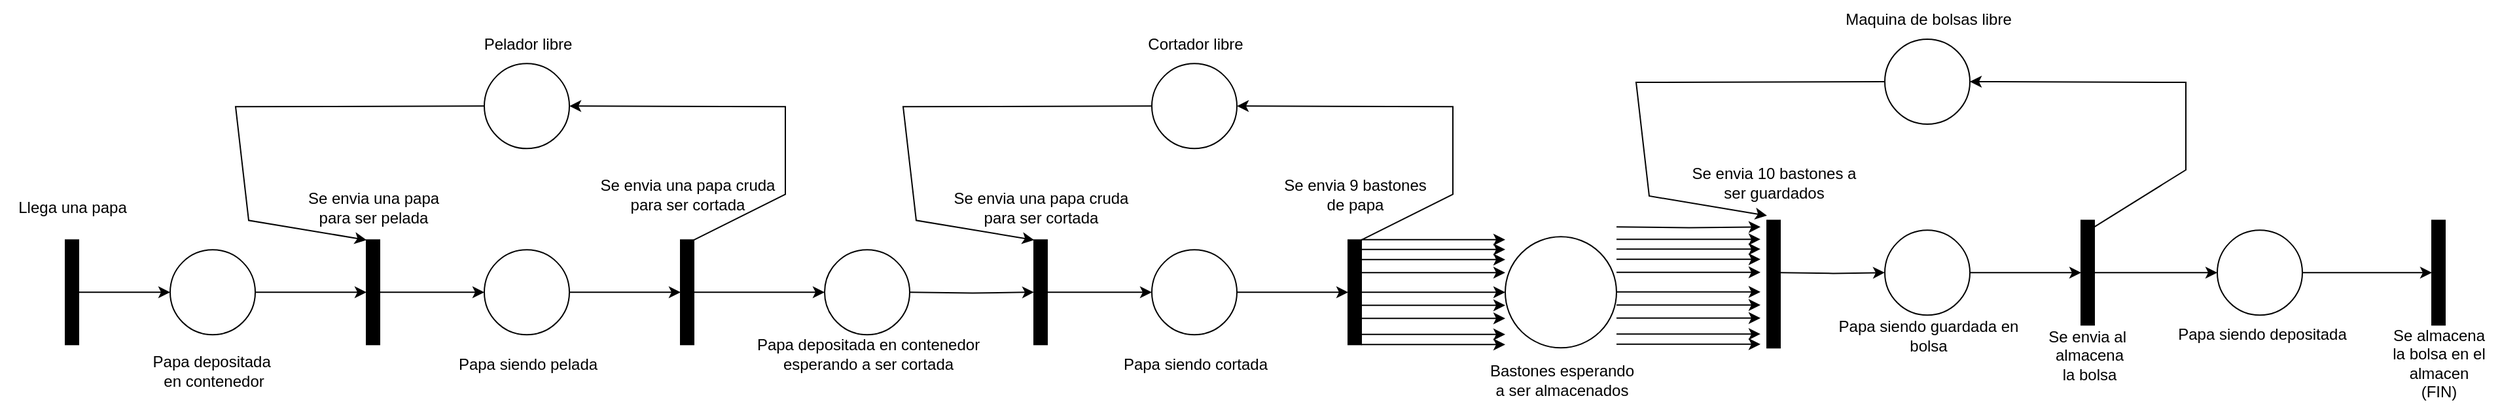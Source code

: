 <mxfile version="24.8.3">
  <diagram name="Page-1" id="RKHYT80hQdQlEy8_sSx6">
    <mxGraphModel dx="1687" dy="911" grid="0" gridSize="10" guides="1" tooltips="1" connect="1" arrows="1" fold="1" page="1" pageScale="1" pageWidth="1400" pageHeight="850" math="0" shadow="0">
      <root>
        <mxCell id="0" />
        <mxCell id="1" parent="0" />
        <mxCell id="EgX6Ls0Cp3N6tMKGIZ3b-8" value="" style="edgeStyle=orthogonalEdgeStyle;rounded=0;orthogonalLoop=1;jettySize=auto;html=1;curved=0;" edge="1" parent="1" source="EgX6Ls0Cp3N6tMKGIZ3b-5" target="EgX6Ls0Cp3N6tMKGIZ3b-7">
          <mxGeometry relative="1" as="geometry" />
        </mxCell>
        <mxCell id="EgX6Ls0Cp3N6tMKGIZ3b-5" value="" style="html=1;points=[[0,0,0,0,5],[0,1,0,0,-5],[1,0,0,0,5],[1,1,0,0,-5]];perimeter=orthogonalPerimeter;outlineConnect=0;targetShapes=umlLifeline;portConstraint=eastwest;newEdgeStyle={&quot;curved&quot;:0,&quot;rounded&quot;:0};fillColor=#000000;" vertex="1" parent="1">
          <mxGeometry x="463" y="421.65" width="10" height="80" as="geometry" />
        </mxCell>
        <mxCell id="EgX6Ls0Cp3N6tMKGIZ3b-12" value="" style="edgeStyle=orthogonalEdgeStyle;rounded=0;orthogonalLoop=1;jettySize=auto;html=1;" edge="1" parent="1" source="EgX6Ls0Cp3N6tMKGIZ3b-7" target="EgX6Ls0Cp3N6tMKGIZ3b-11">
          <mxGeometry relative="1" as="geometry" />
        </mxCell>
        <mxCell id="EgX6Ls0Cp3N6tMKGIZ3b-7" value="" style="ellipse;whiteSpace=wrap;html=1;aspect=fixed;" vertex="1" parent="1">
          <mxGeometry x="543" y="429.15" width="65" height="65" as="geometry" />
        </mxCell>
        <mxCell id="EgX6Ls0Cp3N6tMKGIZ3b-9" value="&lt;div&gt;Papa depositada&amp;nbsp;&lt;/div&gt;&lt;div&gt;en contenedor&lt;/div&gt;" style="text;html=1;align=center;verticalAlign=middle;resizable=0;points=[];autosize=1;strokeColor=none;fillColor=none;" vertex="1" parent="1">
          <mxGeometry x="515.5" y="501.65" width="120" height="40" as="geometry" />
        </mxCell>
        <mxCell id="EgX6Ls0Cp3N6tMKGIZ3b-10" value="Llega una papa" style="text;html=1;align=center;verticalAlign=middle;resizable=0;points=[];autosize=1;strokeColor=none;fillColor=none;" vertex="1" parent="1">
          <mxGeometry x="413" y="381.65" width="110" height="30" as="geometry" />
        </mxCell>
        <mxCell id="EgX6Ls0Cp3N6tMKGIZ3b-16" value="" style="edgeStyle=orthogonalEdgeStyle;rounded=0;orthogonalLoop=1;jettySize=auto;html=1;curved=0;" edge="1" parent="1" source="EgX6Ls0Cp3N6tMKGIZ3b-11" target="EgX6Ls0Cp3N6tMKGIZ3b-15">
          <mxGeometry relative="1" as="geometry" />
        </mxCell>
        <mxCell id="EgX6Ls0Cp3N6tMKGIZ3b-11" value="" style="html=1;points=[[0,0,0,0,5],[0,1,0,0,-5],[1,0,0,0,5],[1,1,0,0,-5]];perimeter=orthogonalPerimeter;outlineConnect=0;targetShapes=umlLifeline;portConstraint=eastwest;newEdgeStyle={&quot;curved&quot;:0,&quot;rounded&quot;:0};fillColor=#000000;" vertex="1" parent="1">
          <mxGeometry x="693" y="421.65" width="10" height="80" as="geometry" />
        </mxCell>
        <mxCell id="EgX6Ls0Cp3N6tMKGIZ3b-13" value="&lt;div&gt;Se envia una papa&lt;/div&gt;&lt;div&gt;para ser pelada&lt;br&gt;&lt;/div&gt;" style="text;html=1;align=center;verticalAlign=middle;resizable=0;points=[];autosize=1;strokeColor=none;fillColor=none;" vertex="1" parent="1">
          <mxGeometry x="633" y="376.65" width="130" height="40" as="geometry" />
        </mxCell>
        <mxCell id="EgX6Ls0Cp3N6tMKGIZ3b-20" value="" style="edgeStyle=orthogonalEdgeStyle;rounded=0;orthogonalLoop=1;jettySize=auto;html=1;" edge="1" parent="1" source="EgX6Ls0Cp3N6tMKGIZ3b-15" target="EgX6Ls0Cp3N6tMKGIZ3b-19">
          <mxGeometry relative="1" as="geometry" />
        </mxCell>
        <mxCell id="EgX6Ls0Cp3N6tMKGIZ3b-15" value="" style="ellipse;whiteSpace=wrap;html=1;aspect=fixed;" vertex="1" parent="1">
          <mxGeometry x="783" y="429.15" width="65" height="65" as="geometry" />
        </mxCell>
        <mxCell id="EgX6Ls0Cp3N6tMKGIZ3b-17" value="Papa siendo pelada" style="text;html=1;align=center;verticalAlign=middle;resizable=0;points=[];autosize=1;strokeColor=none;fillColor=none;" vertex="1" parent="1">
          <mxGeometry x="750.5" y="501.65" width="130" height="30" as="geometry" />
        </mxCell>
        <mxCell id="EgX6Ls0Cp3N6tMKGIZ3b-19" value="" style="html=1;points=[[0,0,0,0,5],[0,1,0,0,-5],[1,0,0,0,5],[1,1,0,0,-5]];perimeter=orthogonalPerimeter;outlineConnect=0;targetShapes=umlLifeline;portConstraint=eastwest;newEdgeStyle={&quot;curved&quot;:0,&quot;rounded&quot;:0};fillColor=#000000;" vertex="1" parent="1">
          <mxGeometry x="933" y="421.65" width="10" height="80" as="geometry" />
        </mxCell>
        <mxCell id="EgX6Ls0Cp3N6tMKGIZ3b-21" value="" style="ellipse;whiteSpace=wrap;html=1;aspect=fixed;" vertex="1" parent="1">
          <mxGeometry x="783" y="286.65" width="65" height="65" as="geometry" />
        </mxCell>
        <mxCell id="EgX6Ls0Cp3N6tMKGIZ3b-22" value="Pelador libre" style="text;html=1;align=center;verticalAlign=middle;resizable=0;points=[];autosize=1;strokeColor=none;fillColor=none;" vertex="1" parent="1">
          <mxGeometry x="770.5" y="256.65" width="90" height="30" as="geometry" />
        </mxCell>
        <mxCell id="EgX6Ls0Cp3N6tMKGIZ3b-23" value="" style="endArrow=classic;html=1;rounded=0;entryX=1;entryY=0.5;entryDx=0;entryDy=0;" edge="1" parent="1" source="EgX6Ls0Cp3N6tMKGIZ3b-19" target="EgX6Ls0Cp3N6tMKGIZ3b-21">
          <mxGeometry width="50" height="50" relative="1" as="geometry">
            <mxPoint x="873" y="466.65" as="sourcePoint" />
            <mxPoint x="923" y="416.65" as="targetPoint" />
            <Array as="points">
              <mxPoint x="1013" y="386.65" />
              <mxPoint x="1013" y="319.65" />
            </Array>
          </mxGeometry>
        </mxCell>
        <mxCell id="EgX6Ls0Cp3N6tMKGIZ3b-24" value="" style="endArrow=classic;html=1;rounded=0;exitX=0;exitY=0.5;exitDx=0;exitDy=0;" edge="1" parent="1" source="EgX6Ls0Cp3N6tMKGIZ3b-21" target="EgX6Ls0Cp3N6tMKGIZ3b-11">
          <mxGeometry width="50" height="50" relative="1" as="geometry">
            <mxPoint x="893" y="446.65" as="sourcePoint" />
            <mxPoint x="943" y="396.65" as="targetPoint" />
            <Array as="points">
              <mxPoint x="593" y="319.65" />
              <mxPoint x="603" y="406.65" />
            </Array>
          </mxGeometry>
        </mxCell>
        <mxCell id="EgX6Ls0Cp3N6tMKGIZ3b-26" value="" style="edgeStyle=orthogonalEdgeStyle;rounded=0;orthogonalLoop=1;jettySize=auto;html=1;exitX=1;exitY=0.5;exitDx=0;exitDy=0;" edge="1" parent="1" target="EgX6Ls0Cp3N6tMKGIZ3b-28">
          <mxGeometry relative="1" as="geometry">
            <mxPoint x="1108" y="461.65" as="sourcePoint" />
          </mxGeometry>
        </mxCell>
        <mxCell id="EgX6Ls0Cp3N6tMKGIZ3b-27" value="" style="edgeStyle=orthogonalEdgeStyle;rounded=0;orthogonalLoop=1;jettySize=auto;html=1;curved=0;" edge="1" parent="1" source="EgX6Ls0Cp3N6tMKGIZ3b-28" target="EgX6Ls0Cp3N6tMKGIZ3b-31">
          <mxGeometry relative="1" as="geometry" />
        </mxCell>
        <mxCell id="EgX6Ls0Cp3N6tMKGIZ3b-28" value="" style="html=1;points=[[0,0,0,0,5],[0,1,0,0,-5],[1,0,0,0,5],[1,1,0,0,-5]];perimeter=orthogonalPerimeter;outlineConnect=0;targetShapes=umlLifeline;portConstraint=eastwest;newEdgeStyle={&quot;curved&quot;:0,&quot;rounded&quot;:0};fillColor=#000000;" vertex="1" parent="1">
          <mxGeometry x="1203" y="421.65" width="10" height="80" as="geometry" />
        </mxCell>
        <mxCell id="EgX6Ls0Cp3N6tMKGIZ3b-29" value="&lt;div&gt;Se envia una papa cruda&lt;br&gt;&lt;/div&gt;&lt;div&gt;para ser cortada&lt;br&gt;&lt;/div&gt;" style="text;html=1;align=center;verticalAlign=middle;resizable=0;points=[];autosize=1;strokeColor=none;fillColor=none;" vertex="1" parent="1">
          <mxGeometry x="1128" y="376.65" width="160" height="40" as="geometry" />
        </mxCell>
        <mxCell id="EgX6Ls0Cp3N6tMKGIZ3b-30" value="" style="edgeStyle=orthogonalEdgeStyle;rounded=0;orthogonalLoop=1;jettySize=auto;html=1;" edge="1" parent="1" source="EgX6Ls0Cp3N6tMKGIZ3b-31" target="EgX6Ls0Cp3N6tMKGIZ3b-33">
          <mxGeometry relative="1" as="geometry" />
        </mxCell>
        <mxCell id="EgX6Ls0Cp3N6tMKGIZ3b-31" value="" style="ellipse;whiteSpace=wrap;html=1;aspect=fixed;" vertex="1" parent="1">
          <mxGeometry x="1293" y="429.15" width="65" height="65" as="geometry" />
        </mxCell>
        <mxCell id="EgX6Ls0Cp3N6tMKGIZ3b-32" value="Papa siendo cortada" style="text;html=1;align=center;verticalAlign=middle;resizable=0;points=[];autosize=1;strokeColor=none;fillColor=none;" vertex="1" parent="1">
          <mxGeometry x="1255.5" y="501.65" width="140" height="30" as="geometry" />
        </mxCell>
        <mxCell id="EgX6Ls0Cp3N6tMKGIZ3b-45" value="" style="edgeStyle=orthogonalEdgeStyle;rounded=0;orthogonalLoop=1;jettySize=auto;html=1;curved=0;" edge="1" parent="1" source="EgX6Ls0Cp3N6tMKGIZ3b-33" target="EgX6Ls0Cp3N6tMKGIZ3b-43">
          <mxGeometry relative="1" as="geometry" />
        </mxCell>
        <mxCell id="EgX6Ls0Cp3N6tMKGIZ3b-33" value="" style="html=1;points=[[0,0,0,0,5],[0,1,0,0,-5],[1,0,0,0,5],[1,1,0,0,-5]];perimeter=orthogonalPerimeter;outlineConnect=0;targetShapes=umlLifeline;portConstraint=eastwest;newEdgeStyle={&quot;curved&quot;:0,&quot;rounded&quot;:0};fillColor=#000000;" vertex="1" parent="1">
          <mxGeometry x="1443" y="421.65" width="10" height="80" as="geometry" />
        </mxCell>
        <mxCell id="EgX6Ls0Cp3N6tMKGIZ3b-34" value="" style="ellipse;whiteSpace=wrap;html=1;aspect=fixed;" vertex="1" parent="1">
          <mxGeometry x="1293" y="286.65" width="65" height="65" as="geometry" />
        </mxCell>
        <mxCell id="EgX6Ls0Cp3N6tMKGIZ3b-35" value="Cortador libre" style="text;html=1;align=center;verticalAlign=middle;resizable=0;points=[];autosize=1;strokeColor=none;fillColor=none;" vertex="1" parent="1">
          <mxGeometry x="1275.5" y="256.65" width="100" height="30" as="geometry" />
        </mxCell>
        <mxCell id="EgX6Ls0Cp3N6tMKGIZ3b-36" value="" style="endArrow=classic;html=1;rounded=0;entryX=1;entryY=0.5;entryDx=0;entryDy=0;" edge="1" parent="1" source="EgX6Ls0Cp3N6tMKGIZ3b-33" target="EgX6Ls0Cp3N6tMKGIZ3b-34">
          <mxGeometry width="50" height="50" relative="1" as="geometry">
            <mxPoint x="1383" y="466.65" as="sourcePoint" />
            <mxPoint x="1433" y="416.65" as="targetPoint" />
            <Array as="points">
              <mxPoint x="1523" y="386.65" />
              <mxPoint x="1523" y="319.65" />
            </Array>
          </mxGeometry>
        </mxCell>
        <mxCell id="EgX6Ls0Cp3N6tMKGIZ3b-37" value="" style="endArrow=classic;html=1;rounded=0;exitX=0;exitY=0.5;exitDx=0;exitDy=0;" edge="1" parent="1" source="EgX6Ls0Cp3N6tMKGIZ3b-34" target="EgX6Ls0Cp3N6tMKGIZ3b-28">
          <mxGeometry width="50" height="50" relative="1" as="geometry">
            <mxPoint x="1403" y="446.65" as="sourcePoint" />
            <mxPoint x="1453" y="396.65" as="targetPoint" />
            <Array as="points">
              <mxPoint x="1103" y="319.65" />
              <mxPoint x="1113" y="406.65" />
            </Array>
          </mxGeometry>
        </mxCell>
        <mxCell id="EgX6Ls0Cp3N6tMKGIZ3b-38" value="&lt;div&gt;Se envia una papa cruda&lt;br&gt;&lt;/div&gt;&lt;div&gt;para ser cortada&lt;br&gt;&lt;/div&gt;" style="text;html=1;align=center;verticalAlign=middle;resizable=0;points=[];autosize=1;strokeColor=none;fillColor=none;" vertex="1" parent="1">
          <mxGeometry x="858" y="366.65" width="160" height="40" as="geometry" />
        </mxCell>
        <mxCell id="EgX6Ls0Cp3N6tMKGIZ3b-40" value="" style="edgeStyle=orthogonalEdgeStyle;rounded=0;orthogonalLoop=1;jettySize=auto;html=1;" edge="1" parent="1" source="EgX6Ls0Cp3N6tMKGIZ3b-19" target="EgX6Ls0Cp3N6tMKGIZ3b-39">
          <mxGeometry relative="1" as="geometry">
            <mxPoint x="943" y="461.65" as="sourcePoint" />
            <mxPoint x="1133" y="461.65" as="targetPoint" />
          </mxGeometry>
        </mxCell>
        <mxCell id="EgX6Ls0Cp3N6tMKGIZ3b-39" value="" style="ellipse;whiteSpace=wrap;html=1;aspect=fixed;" vertex="1" parent="1">
          <mxGeometry x="1043" y="429.15" width="65" height="65" as="geometry" />
        </mxCell>
        <mxCell id="EgX6Ls0Cp3N6tMKGIZ3b-41" value="&lt;div&gt;Papa depositada en contenedor&lt;/div&gt;&lt;div&gt;esperando a ser cortada&lt;br&gt;&lt;/div&gt;" style="text;html=1;align=center;verticalAlign=middle;resizable=0;points=[];autosize=1;strokeColor=none;fillColor=none;" vertex="1" parent="1">
          <mxGeometry x="975.5" y="489.15" width="200" height="40" as="geometry" />
        </mxCell>
        <mxCell id="EgX6Ls0Cp3N6tMKGIZ3b-43" value="" style="ellipse;whiteSpace=wrap;html=1;aspect=fixed;" vertex="1" parent="1">
          <mxGeometry x="1563" y="419.15" width="85" height="85" as="geometry" />
        </mxCell>
        <mxCell id="EgX6Ls0Cp3N6tMKGIZ3b-46" value="" style="edgeStyle=orthogonalEdgeStyle;rounded=0;orthogonalLoop=1;jettySize=auto;html=1;curved=0;" edge="1" parent="1">
          <mxGeometry relative="1" as="geometry">
            <mxPoint x="1453" y="471.65" as="sourcePoint" />
            <mxPoint x="1563" y="471.65" as="targetPoint" />
          </mxGeometry>
        </mxCell>
        <mxCell id="EgX6Ls0Cp3N6tMKGIZ3b-47" value="" style="edgeStyle=orthogonalEdgeStyle;rounded=0;orthogonalLoop=1;jettySize=auto;html=1;curved=0;" edge="1" parent="1">
          <mxGeometry relative="1" as="geometry">
            <mxPoint x="1453" y="481.65" as="sourcePoint" />
            <mxPoint x="1563" y="481.65" as="targetPoint" />
          </mxGeometry>
        </mxCell>
        <mxCell id="EgX6Ls0Cp3N6tMKGIZ3b-48" value="" style="edgeStyle=orthogonalEdgeStyle;rounded=0;orthogonalLoop=1;jettySize=auto;html=1;curved=0;" edge="1" parent="1">
          <mxGeometry relative="1" as="geometry">
            <mxPoint x="1453" y="493.87" as="sourcePoint" />
            <mxPoint x="1563" y="493.87" as="targetPoint" />
          </mxGeometry>
        </mxCell>
        <mxCell id="EgX6Ls0Cp3N6tMKGIZ3b-49" value="" style="edgeStyle=orthogonalEdgeStyle;rounded=0;orthogonalLoop=1;jettySize=auto;html=1;curved=0;" edge="1" parent="1">
          <mxGeometry relative="1" as="geometry">
            <mxPoint x="1453" y="501.65" as="sourcePoint" />
            <mxPoint x="1563" y="501.65" as="targetPoint" />
          </mxGeometry>
        </mxCell>
        <mxCell id="EgX6Ls0Cp3N6tMKGIZ3b-50" value="" style="edgeStyle=orthogonalEdgeStyle;rounded=0;orthogonalLoop=1;jettySize=auto;html=1;curved=0;" edge="1" parent="1">
          <mxGeometry relative="1" as="geometry">
            <mxPoint x="1453" y="446.65" as="sourcePoint" />
            <mxPoint x="1563" y="446.65" as="targetPoint" />
          </mxGeometry>
        </mxCell>
        <mxCell id="EgX6Ls0Cp3N6tMKGIZ3b-51" value="" style="edgeStyle=orthogonalEdgeStyle;rounded=0;orthogonalLoop=1;jettySize=auto;html=1;curved=0;" edge="1" parent="1">
          <mxGeometry relative="1" as="geometry">
            <mxPoint x="1453" y="436.65" as="sourcePoint" />
            <mxPoint x="1563" y="436.65" as="targetPoint" />
          </mxGeometry>
        </mxCell>
        <mxCell id="EgX6Ls0Cp3N6tMKGIZ3b-52" value="" style="edgeStyle=orthogonalEdgeStyle;rounded=0;orthogonalLoop=1;jettySize=auto;html=1;curved=0;" edge="1" parent="1">
          <mxGeometry relative="1" as="geometry">
            <mxPoint x="1453" y="428.87" as="sourcePoint" />
            <mxPoint x="1563" y="428.87" as="targetPoint" />
          </mxGeometry>
        </mxCell>
        <mxCell id="EgX6Ls0Cp3N6tMKGIZ3b-53" value="" style="edgeStyle=orthogonalEdgeStyle;rounded=0;orthogonalLoop=1;jettySize=auto;html=1;curved=0;" edge="1" parent="1">
          <mxGeometry relative="1" as="geometry">
            <mxPoint x="1453" y="421.37" as="sourcePoint" />
            <mxPoint x="1563" y="421.37" as="targetPoint" />
          </mxGeometry>
        </mxCell>
        <mxCell id="EgX6Ls0Cp3N6tMKGIZ3b-64" value="" style="edgeStyle=orthogonalEdgeStyle;rounded=0;orthogonalLoop=1;jettySize=auto;html=1;curved=0;" edge="1" parent="1">
          <mxGeometry relative="1" as="geometry">
            <mxPoint x="1758" y="461.38" as="targetPoint" />
            <mxPoint x="1648" y="461.401" as="sourcePoint" />
          </mxGeometry>
        </mxCell>
        <mxCell id="EgX6Ls0Cp3N6tMKGIZ3b-66" value="" style="edgeStyle=orthogonalEdgeStyle;rounded=0;orthogonalLoop=1;jettySize=auto;html=1;curved=0;" edge="1" parent="1">
          <mxGeometry relative="1" as="geometry">
            <mxPoint x="1648" y="471.38" as="sourcePoint" />
            <mxPoint x="1758" y="471.38" as="targetPoint" />
          </mxGeometry>
        </mxCell>
        <mxCell id="EgX6Ls0Cp3N6tMKGIZ3b-67" value="" style="edgeStyle=orthogonalEdgeStyle;rounded=0;orthogonalLoop=1;jettySize=auto;html=1;curved=0;" edge="1" parent="1">
          <mxGeometry relative="1" as="geometry">
            <mxPoint x="1648" y="481.38" as="sourcePoint" />
            <mxPoint x="1758" y="481.38" as="targetPoint" />
          </mxGeometry>
        </mxCell>
        <mxCell id="EgX6Ls0Cp3N6tMKGIZ3b-68" value="" style="edgeStyle=orthogonalEdgeStyle;rounded=0;orthogonalLoop=1;jettySize=auto;html=1;curved=0;" edge="1" parent="1">
          <mxGeometry relative="1" as="geometry">
            <mxPoint x="1648" y="493.6" as="sourcePoint" />
            <mxPoint x="1758" y="493.6" as="targetPoint" />
          </mxGeometry>
        </mxCell>
        <mxCell id="EgX6Ls0Cp3N6tMKGIZ3b-69" value="" style="edgeStyle=orthogonalEdgeStyle;rounded=0;orthogonalLoop=1;jettySize=auto;html=1;curved=0;" edge="1" parent="1">
          <mxGeometry relative="1" as="geometry">
            <mxPoint x="1648" y="501.38" as="sourcePoint" />
            <mxPoint x="1758" y="501.38" as="targetPoint" />
          </mxGeometry>
        </mxCell>
        <mxCell id="EgX6Ls0Cp3N6tMKGIZ3b-70" value="" style="edgeStyle=orthogonalEdgeStyle;rounded=0;orthogonalLoop=1;jettySize=auto;html=1;curved=0;" edge="1" parent="1">
          <mxGeometry relative="1" as="geometry">
            <mxPoint x="1648" y="446.38" as="sourcePoint" />
            <mxPoint x="1758" y="446.38" as="targetPoint" />
          </mxGeometry>
        </mxCell>
        <mxCell id="EgX6Ls0Cp3N6tMKGIZ3b-71" value="" style="edgeStyle=orthogonalEdgeStyle;rounded=0;orthogonalLoop=1;jettySize=auto;html=1;curved=0;" edge="1" parent="1">
          <mxGeometry relative="1" as="geometry">
            <mxPoint x="1648" y="436.38" as="sourcePoint" />
            <mxPoint x="1758" y="436.38" as="targetPoint" />
          </mxGeometry>
        </mxCell>
        <mxCell id="EgX6Ls0Cp3N6tMKGIZ3b-72" value="" style="edgeStyle=orthogonalEdgeStyle;rounded=0;orthogonalLoop=1;jettySize=auto;html=1;curved=0;" edge="1" parent="1">
          <mxGeometry relative="1" as="geometry">
            <mxPoint x="1648" y="428.6" as="sourcePoint" />
            <mxPoint x="1758" y="428.6" as="targetPoint" />
          </mxGeometry>
        </mxCell>
        <mxCell id="EgX6Ls0Cp3N6tMKGIZ3b-73" value="" style="edgeStyle=orthogonalEdgeStyle;rounded=0;orthogonalLoop=1;jettySize=auto;html=1;curved=0;" edge="1" parent="1">
          <mxGeometry relative="1" as="geometry">
            <mxPoint x="1648" y="421.1" as="sourcePoint" />
            <mxPoint x="1758" y="421.1" as="targetPoint" />
          </mxGeometry>
        </mxCell>
        <mxCell id="EgX6Ls0Cp3N6tMKGIZ3b-74" value="" style="edgeStyle=orthogonalEdgeStyle;rounded=0;orthogonalLoop=1;jettySize=auto;html=1;curved=0;" edge="1" parent="1">
          <mxGeometry relative="1" as="geometry">
            <mxPoint x="1758" y="411.65" as="targetPoint" />
            <mxPoint x="1648" y="411.671" as="sourcePoint" />
          </mxGeometry>
        </mxCell>
        <mxCell id="EgX6Ls0Cp3N6tMKGIZ3b-75" value="" style="html=1;points=[[0,0,0,0,5],[0,1,0,0,-5],[1,0,0,0,5],[1,1,0,0,-5]];perimeter=orthogonalPerimeter;outlineConnect=0;targetShapes=umlLifeline;portConstraint=eastwest;newEdgeStyle={&quot;curved&quot;:0,&quot;rounded&quot;:0};fillColor=#000000;" vertex="1" parent="1">
          <mxGeometry x="1763" y="406.65" width="10" height="97.5" as="geometry" />
        </mxCell>
        <mxCell id="EgX6Ls0Cp3N6tMKGIZ3b-76" value="&lt;div&gt;Se envia 10 bastones a&lt;/div&gt;&lt;div&gt;ser guardados&lt;br&gt;&lt;/div&gt;" style="text;html=1;align=center;verticalAlign=middle;resizable=0;points=[];autosize=1;strokeColor=none;fillColor=none;" vertex="1" parent="1">
          <mxGeometry x="1693" y="358" width="150" height="40" as="geometry" />
        </mxCell>
        <mxCell id="EgX6Ls0Cp3N6tMKGIZ3b-77" value="" style="ellipse;whiteSpace=wrap;html=1;aspect=fixed;" vertex="1" parent="1">
          <mxGeometry x="1853" y="268" width="65" height="65" as="geometry" />
        </mxCell>
        <mxCell id="EgX6Ls0Cp3N6tMKGIZ3b-78" value="Maquina de bolsas libre" style="text;html=1;align=center;verticalAlign=middle;resizable=0;points=[];autosize=1;strokeColor=none;fillColor=none;" vertex="1" parent="1">
          <mxGeometry x="1805.5" y="238" width="160" height="30" as="geometry" />
        </mxCell>
        <mxCell id="EgX6Ls0Cp3N6tMKGIZ3b-79" value="" style="endArrow=classic;html=1;rounded=0;entryX=1;entryY=0.5;entryDx=0;entryDy=0;exitX=1;exitY=0;exitDx=0;exitDy=5;exitPerimeter=0;" edge="1" parent="1" target="EgX6Ls0Cp3N6tMKGIZ3b-77" source="EgX6Ls0Cp3N6tMKGIZ3b-88">
          <mxGeometry width="50" height="50" relative="1" as="geometry">
            <mxPoint x="2013" y="403" as="sourcePoint" />
            <mxPoint x="1993" y="398" as="targetPoint" />
            <Array as="points">
              <mxPoint x="2083" y="368" />
              <mxPoint x="2083" y="301" />
            </Array>
          </mxGeometry>
        </mxCell>
        <mxCell id="EgX6Ls0Cp3N6tMKGIZ3b-80" value="" style="endArrow=classic;html=1;rounded=0;exitX=0;exitY=0.5;exitDx=0;exitDy=0;" edge="1" parent="1" source="EgX6Ls0Cp3N6tMKGIZ3b-77">
          <mxGeometry width="50" height="50" relative="1" as="geometry">
            <mxPoint x="1963" y="428" as="sourcePoint" />
            <mxPoint x="1763" y="403" as="targetPoint" />
            <Array as="points">
              <mxPoint x="1663" y="301" />
              <mxPoint x="1673" y="388" />
            </Array>
          </mxGeometry>
        </mxCell>
        <mxCell id="EgX6Ls0Cp3N6tMKGIZ3b-83" value="" style="edgeStyle=orthogonalEdgeStyle;rounded=0;orthogonalLoop=1;jettySize=auto;html=1;curved=0;" edge="1" parent="1" target="EgX6Ls0Cp3N6tMKGIZ3b-86">
          <mxGeometry relative="1" as="geometry">
            <mxPoint x="1773" y="446.65" as="sourcePoint" />
          </mxGeometry>
        </mxCell>
        <mxCell id="EgX6Ls0Cp3N6tMKGIZ3b-85" value="" style="edgeStyle=orthogonalEdgeStyle;rounded=0;orthogonalLoop=1;jettySize=auto;html=1;" edge="1" parent="1" source="EgX6Ls0Cp3N6tMKGIZ3b-86" target="EgX6Ls0Cp3N6tMKGIZ3b-88">
          <mxGeometry relative="1" as="geometry" />
        </mxCell>
        <mxCell id="EgX6Ls0Cp3N6tMKGIZ3b-86" value="" style="ellipse;whiteSpace=wrap;html=1;aspect=fixed;" vertex="1" parent="1">
          <mxGeometry x="1853" y="414.15" width="65" height="65" as="geometry" />
        </mxCell>
        <mxCell id="EgX6Ls0Cp3N6tMKGIZ3b-87" value="&lt;div&gt;Papa siendo guardada en&lt;/div&gt;&lt;div&gt;bolsa&lt;br&gt;&lt;/div&gt;" style="text;html=1;align=center;verticalAlign=middle;resizable=0;points=[];autosize=1;strokeColor=none;fillColor=none;" vertex="1" parent="1">
          <mxGeometry x="1805.5" y="474.15" width="161" height="41" as="geometry" />
        </mxCell>
        <mxCell id="EgX6Ls0Cp3N6tMKGIZ3b-95" value="" style="edgeStyle=orthogonalEdgeStyle;rounded=0;orthogonalLoop=1;jettySize=auto;html=1;curved=0;entryX=0;entryY=0.5;entryDx=0;entryDy=0;" edge="1" parent="1" source="EgX6Ls0Cp3N6tMKGIZ3b-88" target="EgX6Ls0Cp3N6tMKGIZ3b-92">
          <mxGeometry relative="1" as="geometry" />
        </mxCell>
        <mxCell id="EgX6Ls0Cp3N6tMKGIZ3b-88" value="" style="html=1;points=[[0,0,0,0,5],[0,1,0,0,-5],[1,0,0,0,5],[1,1,0,0,-5]];perimeter=orthogonalPerimeter;outlineConnect=0;targetShapes=umlLifeline;portConstraint=eastwest;newEdgeStyle={&quot;curved&quot;:0,&quot;rounded&quot;:0};fillColor=#000000;" vertex="1" parent="1">
          <mxGeometry x="2003" y="406.65" width="10" height="80" as="geometry" />
        </mxCell>
        <mxCell id="EgX6Ls0Cp3N6tMKGIZ3b-89" value="&lt;div&gt;Se envia al&amp;nbsp;&lt;/div&gt;&lt;div&gt;almacena&lt;/div&gt;&lt;div&gt;la bolsa&lt;br&gt;&lt;/div&gt;" style="text;html=1;align=center;verticalAlign=middle;resizable=0;points=[];autosize=1;strokeColor=none;fillColor=none;" vertex="1" parent="1">
          <mxGeometry x="1968" y="482.15" width="81" height="55" as="geometry" />
        </mxCell>
        <mxCell id="EgX6Ls0Cp3N6tMKGIZ3b-90" value="&lt;div&gt;Se envia 9 bastones&lt;/div&gt;&lt;div&gt;de papa&lt;br&gt;&lt;/div&gt;" style="text;html=1;align=center;verticalAlign=middle;resizable=0;points=[];autosize=1;strokeColor=none;fillColor=none;" vertex="1" parent="1">
          <mxGeometry x="1378" y="366.65" width="140" height="40" as="geometry" />
        </mxCell>
        <mxCell id="EgX6Ls0Cp3N6tMKGIZ3b-91" value="&lt;div&gt;Bastones esperando&lt;/div&gt;&lt;div&gt;a ser almacenados&lt;br&gt;&lt;/div&gt;" style="text;html=1;align=center;verticalAlign=middle;resizable=0;points=[];autosize=1;strokeColor=none;fillColor=none;" vertex="1" parent="1">
          <mxGeometry x="1535.5" y="509.15" width="140" height="40" as="geometry" />
        </mxCell>
        <mxCell id="EgX6Ls0Cp3N6tMKGIZ3b-97" value="" style="edgeStyle=orthogonalEdgeStyle;rounded=0;orthogonalLoop=1;jettySize=auto;html=1;" edge="1" parent="1" source="EgX6Ls0Cp3N6tMKGIZ3b-92" target="EgX6Ls0Cp3N6tMKGIZ3b-96">
          <mxGeometry relative="1" as="geometry" />
        </mxCell>
        <mxCell id="EgX6Ls0Cp3N6tMKGIZ3b-92" value="" style="ellipse;whiteSpace=wrap;html=1;aspect=fixed;" vertex="1" parent="1">
          <mxGeometry x="2107" y="414.15" width="65" height="65" as="geometry" />
        </mxCell>
        <mxCell id="EgX6Ls0Cp3N6tMKGIZ3b-93" value="Papa siendo depositada" style="text;html=1;align=center;verticalAlign=middle;resizable=0;points=[];autosize=1;strokeColor=none;fillColor=none;" vertex="1" parent="1">
          <mxGeometry x="2064" y="481.15" width="153" height="26" as="geometry" />
        </mxCell>
        <mxCell id="EgX6Ls0Cp3N6tMKGIZ3b-96" value="" style="html=1;points=[[0,0,0,0,5],[0,1,0,0,-5],[1,0,0,0,5],[1,1,0,0,-5]];perimeter=orthogonalPerimeter;outlineConnect=0;targetShapes=umlLifeline;portConstraint=eastwest;newEdgeStyle={&quot;curved&quot;:0,&quot;rounded&quot;:0};fillColor=#000000;" vertex="1" parent="1">
          <mxGeometry x="2271" y="406.65" width="10" height="80" as="geometry" />
        </mxCell>
        <mxCell id="EgX6Ls0Cp3N6tMKGIZ3b-98" value="&lt;div&gt;Se almacena&lt;/div&gt;&lt;div&gt;la bolsa en el&lt;/div&gt;&lt;div&gt;almacen&lt;/div&gt;&lt;div&gt;(FIN)&lt;br&gt;&lt;/div&gt;" style="text;html=1;align=center;verticalAlign=middle;resizable=0;points=[];autosize=1;strokeColor=none;fillColor=none;" vertex="1" parent="1">
          <mxGeometry x="2230" y="481.15" width="92" height="70" as="geometry" />
        </mxCell>
      </root>
    </mxGraphModel>
  </diagram>
</mxfile>
